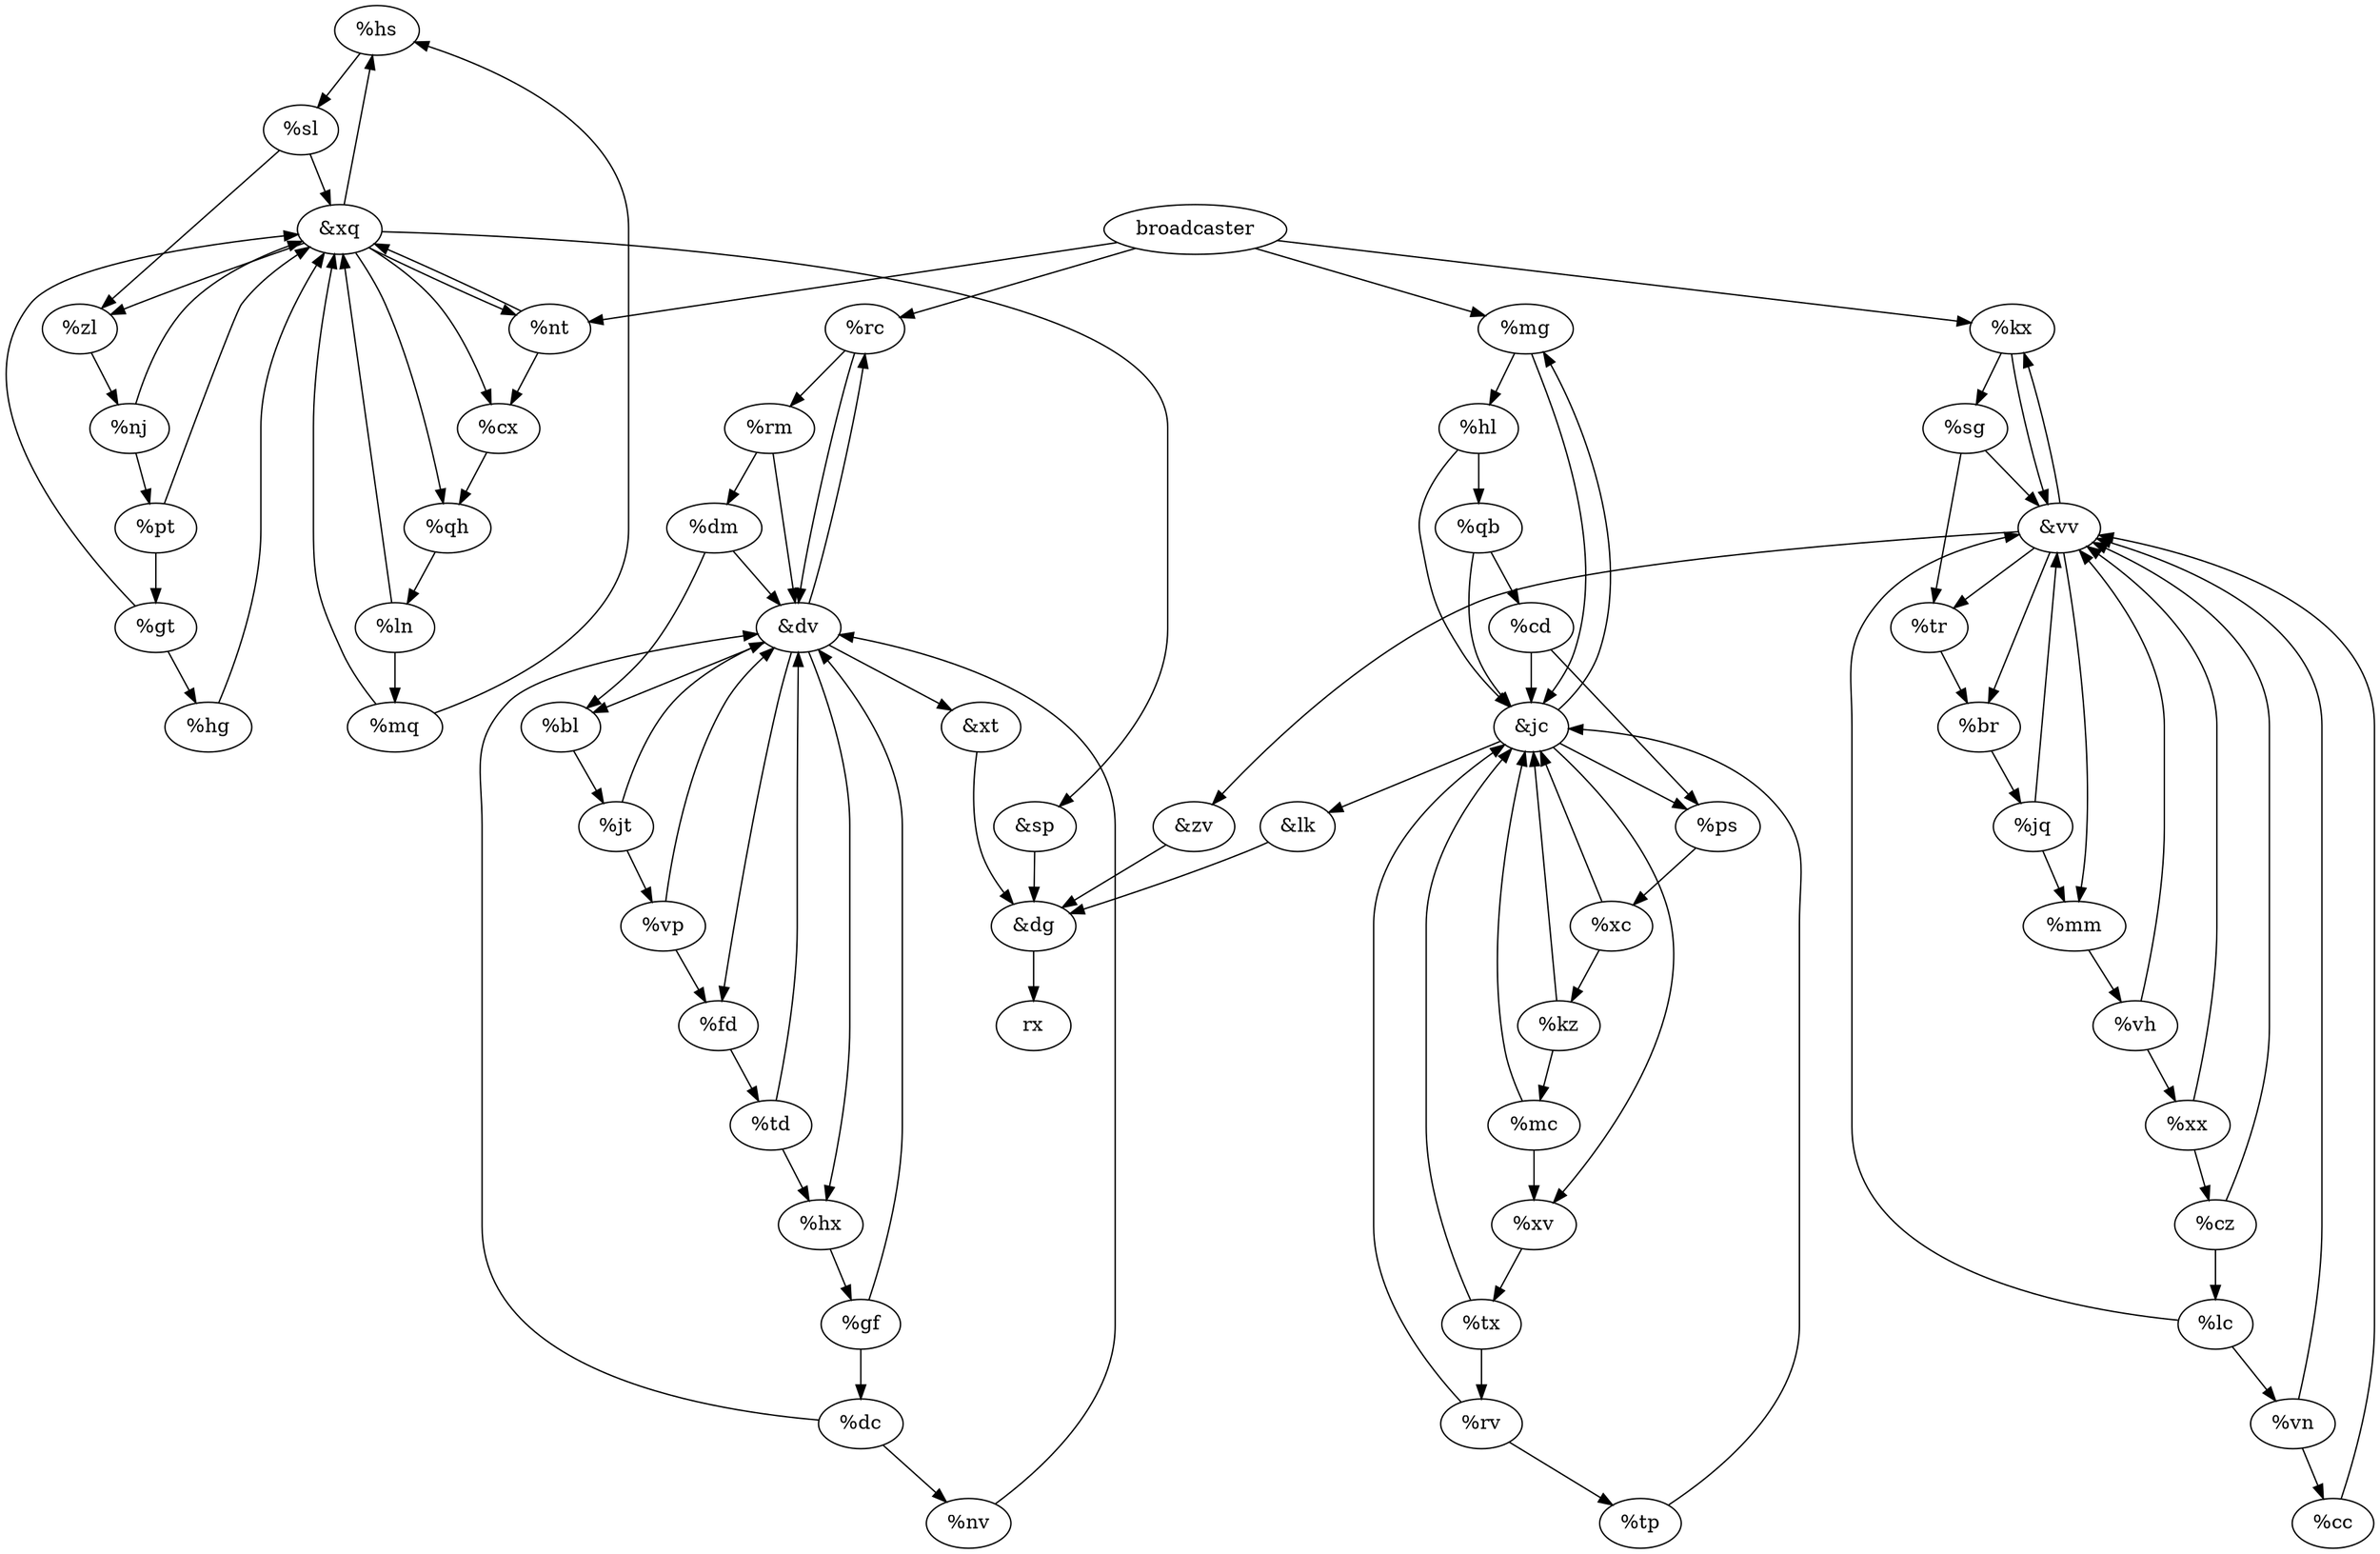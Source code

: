 digraph {
	hs [label="%hs"]
	hs -> sl
	dg [label="&dg"]
	dg -> rx
	vp [label="%vp"]
	vp -> fd
	vp -> dv
	kz [label="%kz"]
	kz -> jc
	kz -> mc
	nv [label="%nv"]
	nv -> dv
	hx [label="%hx"]
	hx -> gf
	mm [label="%mm"]
	mm -> vh
	fd [label="%fd"]
	fd -> td
	dv [label="&dv"]
	dv -> hx
	dv -> bl
	dv -> rc
	dv -> fd
	dv -> xt
	hg [label="%hg"]
	hg -> xq
	td [label="%td"]
	td -> dv
	td -> hx
	bl [label="%bl"]
	bl -> jt
	br [label="%br"]
	br -> jq
	qh [label="%qh"]
	qh -> ln
	xq [label="&xq"]
	xq -> zl
	xq -> cx
	xq -> qh
	xq -> hs
	xq -> nt
	xq -> sp
	sg [label="%sg"]
	sg -> vv
	sg -> tr
	dm [label="%dm"]
	dm -> bl
	dm -> dv
	gt [label="%gt"]
	gt -> xq
	gt -> hg
	ln [label="%ln"]
	ln -> mq
	ln -> xq
	mc [label="%mc"]
	mc -> xv
	mc -> jc
	tx [label="%tx"]
	tx -> rv
	tx -> jc
	lk [label="&lk"]
	lk -> dg
	mg [label="%mg"]
	mg -> hl
	mg -> jc
	vv [label="&vv"]
	vv -> zv
	vv -> br
	vv -> kx
	vv -> mm
	vv -> tr
	nt [label="%nt"]
	nt -> xq
	nt -> cx
	zv [label="&zv"]
	zv -> dg
	cd [label="%cd"]
	cd -> jc
	cd -> ps
	rc [label="%rc"]
	rc -> rm
	rc -> dv
	nj [label="%nj"]
	nj -> pt
	nj -> xq
	roadcaster [label=broadcaster]
	roadcaster -> nt
	roadcaster -> kx
	roadcaster -> rc
	roadcaster -> mg
	gf [label="%gf"]
	gf -> dc
	gf -> dv
	rm [label="%rm"]
	rm -> dm
	rm -> dv
	xx [label="%xx"]
	xx -> vv
	xx -> cz
	jt [label="%jt"]
	jt -> dv
	jt -> vp
	zl [label="%zl"]
	zl -> nj
	sp [label="&sp"]
	sp -> dg
	xc [label="%xc"]
	xc -> jc
	xc -> kz
	xt [label="&xt"]
	xt -> dg
	tp [label="%tp"]
	tp -> jc
	lc [label="%lc"]
	lc -> vv
	lc -> vn
	vh [label="%vh"]
	vh -> xx
	vh -> vv
	mq [label="%mq"]
	mq -> hs
	mq -> xq
	cc [label="%cc"]
	cc -> vv
	vn [label="%vn"]
	vn -> vv
	vn -> cc
	tr [label="%tr"]
	tr -> br
	hl [label="%hl"]
	hl -> qb
	hl -> jc
	dc [label="%dc"]
	dc -> dv
	dc -> nv
	jq [label="%jq"]
	jq -> mm
	jq -> vv
	kx [label="%kx"]
	kx -> vv
	kx -> sg
	cx [label="%cx"]
	cx -> qh
	sl [label="%sl"]
	sl -> zl
	sl -> xq
	cz [label="%cz"]
	cz -> lc
	cz -> vv
	qb [label="%qb"]
	qb -> jc
	qb -> cd
	jc [label="&jc"]
	jc -> ps
	jc -> xv
	jc -> lk
	jc -> mg
	xv [label="%xv"]
	xv -> tx
	pt [label="%pt"]
	pt -> xq
	pt -> gt
	rv [label="%rv"]
	rv -> jc
	rv -> tp
	ps [label="%ps"]
	ps -> xc
}
